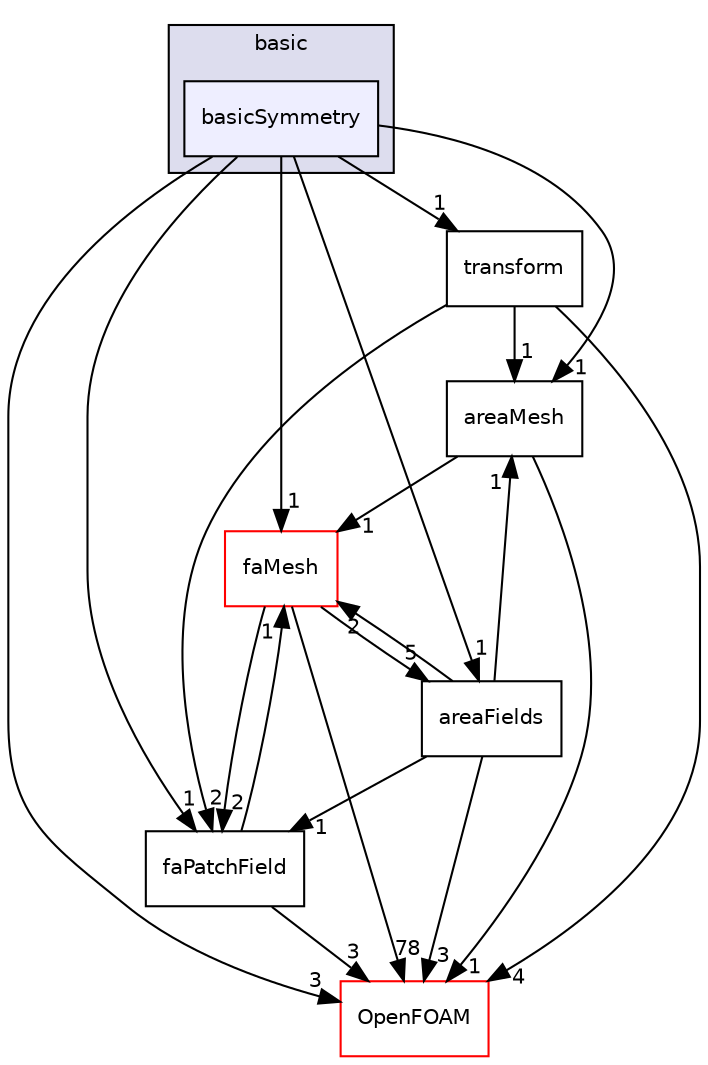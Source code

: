 digraph "src/finiteArea/fields/faPatchFields/basic/basicSymmetry" {
  bgcolor=transparent;
  compound=true
  node [ fontsize="10", fontname="Helvetica"];
  edge [ labelfontsize="10", labelfontname="Helvetica"];
  subgraph clusterdir_a3ace091d9f29f1a163e7ddba3bdb43a {
    graph [ bgcolor="#ddddee", pencolor="black", label="basic" fontname="Helvetica", fontsize="10", URL="dir_a3ace091d9f29f1a163e7ddba3bdb43a.html"]
  dir_314bf0017044f5bc5258b9907e1236fe [shape=box, label="basicSymmetry", style="filled", fillcolor="#eeeeff", pencolor="black", URL="dir_314bf0017044f5bc5258b9907e1236fe.html"];
  }
  dir_aa4bce7a1abbd72ee1f4d02ddf362a3b [shape=box label="areaMesh" URL="dir_aa4bce7a1abbd72ee1f4d02ddf362a3b.html"];
  dir_45bb735b99283f509e93082dc5349c43 [shape=box label="faPatchField" URL="dir_45bb735b99283f509e93082dc5349c43.html"];
  dir_f413978bd5a8fadf982e151b25b35d8e [shape=box label="transform" URL="dir_f413978bd5a8fadf982e151b25b35d8e.html"];
  dir_daaae48b02afa3c7d2f12c306bc03aaf [shape=box label="areaFields" URL="dir_daaae48b02afa3c7d2f12c306bc03aaf.html"];
  dir_c5473ff19b20e6ec4dfe5c310b3778a8 [shape=box label="OpenFOAM" color="red" URL="dir_c5473ff19b20e6ec4dfe5c310b3778a8.html"];
  dir_f14612db68a06d13a87d37d60dc895d5 [shape=box label="faMesh" color="red" URL="dir_f14612db68a06d13a87d37d60dc895d5.html"];
  dir_314bf0017044f5bc5258b9907e1236fe->dir_aa4bce7a1abbd72ee1f4d02ddf362a3b [headlabel="1", labeldistance=1.5 headhref="dir_000751_000714.html"];
  dir_314bf0017044f5bc5258b9907e1236fe->dir_45bb735b99283f509e93082dc5349c43 [headlabel="1", labeldistance=1.5 headhref="dir_000751_000771.html"];
  dir_314bf0017044f5bc5258b9907e1236fe->dir_f413978bd5a8fadf982e151b25b35d8e [headlabel="1", labeldistance=1.5 headhref="dir_000751_000757.html"];
  dir_314bf0017044f5bc5258b9907e1236fe->dir_daaae48b02afa3c7d2f12c306bc03aaf [headlabel="1", labeldistance=1.5 headhref="dir_000751_000735.html"];
  dir_314bf0017044f5bc5258b9907e1236fe->dir_c5473ff19b20e6ec4dfe5c310b3778a8 [headlabel="3", labeldistance=1.5 headhref="dir_000751_002151.html"];
  dir_314bf0017044f5bc5258b9907e1236fe->dir_f14612db68a06d13a87d37d60dc895d5 [headlabel="1", labeldistance=1.5 headhref="dir_000751_000719.html"];
  dir_aa4bce7a1abbd72ee1f4d02ddf362a3b->dir_c5473ff19b20e6ec4dfe5c310b3778a8 [headlabel="1", labeldistance=1.5 headhref="dir_000714_002151.html"];
  dir_aa4bce7a1abbd72ee1f4d02ddf362a3b->dir_f14612db68a06d13a87d37d60dc895d5 [headlabel="1", labeldistance=1.5 headhref="dir_000714_000719.html"];
  dir_45bb735b99283f509e93082dc5349c43->dir_c5473ff19b20e6ec4dfe5c310b3778a8 [headlabel="3", labeldistance=1.5 headhref="dir_000771_002151.html"];
  dir_45bb735b99283f509e93082dc5349c43->dir_f14612db68a06d13a87d37d60dc895d5 [headlabel="1", labeldistance=1.5 headhref="dir_000771_000719.html"];
  dir_f413978bd5a8fadf982e151b25b35d8e->dir_aa4bce7a1abbd72ee1f4d02ddf362a3b [headlabel="1", labeldistance=1.5 headhref="dir_000757_000714.html"];
  dir_f413978bd5a8fadf982e151b25b35d8e->dir_45bb735b99283f509e93082dc5349c43 [headlabel="2", labeldistance=1.5 headhref="dir_000757_000771.html"];
  dir_f413978bd5a8fadf982e151b25b35d8e->dir_c5473ff19b20e6ec4dfe5c310b3778a8 [headlabel="4", labeldistance=1.5 headhref="dir_000757_002151.html"];
  dir_daaae48b02afa3c7d2f12c306bc03aaf->dir_aa4bce7a1abbd72ee1f4d02ddf362a3b [headlabel="1", labeldistance=1.5 headhref="dir_000735_000714.html"];
  dir_daaae48b02afa3c7d2f12c306bc03aaf->dir_45bb735b99283f509e93082dc5349c43 [headlabel="1", labeldistance=1.5 headhref="dir_000735_000771.html"];
  dir_daaae48b02afa3c7d2f12c306bc03aaf->dir_c5473ff19b20e6ec4dfe5c310b3778a8 [headlabel="3", labeldistance=1.5 headhref="dir_000735_002151.html"];
  dir_daaae48b02afa3c7d2f12c306bc03aaf->dir_f14612db68a06d13a87d37d60dc895d5 [headlabel="2", labeldistance=1.5 headhref="dir_000735_000719.html"];
  dir_f14612db68a06d13a87d37d60dc895d5->dir_45bb735b99283f509e93082dc5349c43 [headlabel="2", labeldistance=1.5 headhref="dir_000719_000771.html"];
  dir_f14612db68a06d13a87d37d60dc895d5->dir_daaae48b02afa3c7d2f12c306bc03aaf [headlabel="5", labeldistance=1.5 headhref="dir_000719_000735.html"];
  dir_f14612db68a06d13a87d37d60dc895d5->dir_c5473ff19b20e6ec4dfe5c310b3778a8 [headlabel="78", labeldistance=1.5 headhref="dir_000719_002151.html"];
}
